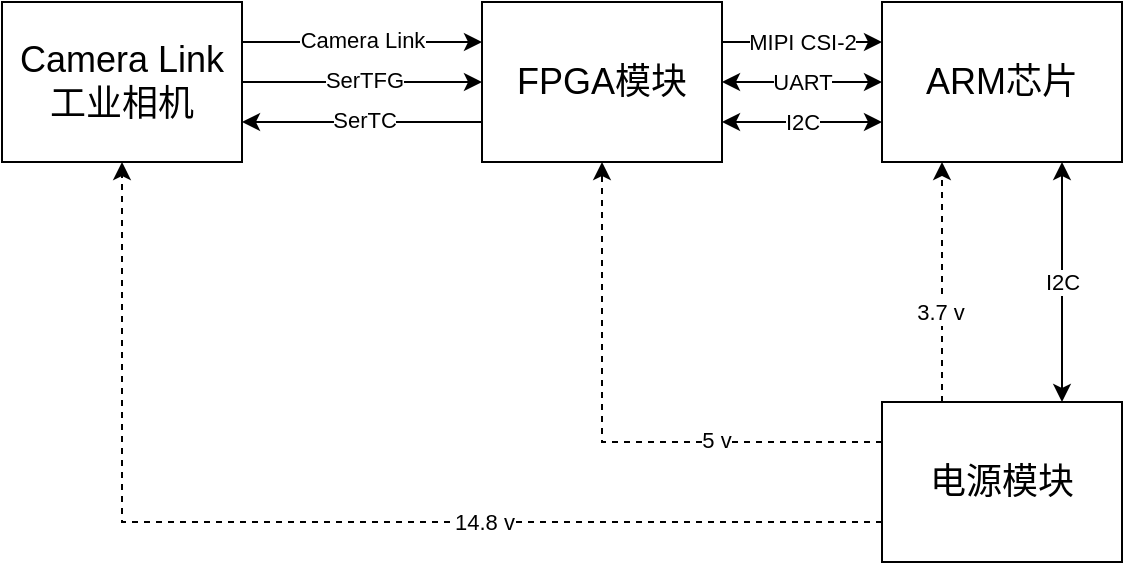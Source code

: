 <mxfile version="22.1.18" type="device">
  <diagram name="第 1 页" id="6N1svrBOfLpJr7WaQpLA">
    <mxGraphModel dx="482" dy="278" grid="1" gridSize="10" guides="1" tooltips="1" connect="1" arrows="1" fold="1" page="1" pageScale="1" pageWidth="827" pageHeight="1169" math="0" shadow="0">
      <root>
        <mxCell id="0" />
        <mxCell id="1" parent="0" />
        <mxCell id="ZT1qRcPHLRzXm8jYLV9V-3" style="edgeStyle=orthogonalEdgeStyle;rounded=0;orthogonalLoop=1;jettySize=auto;html=1;exitX=1;exitY=0.25;exitDx=0;exitDy=0;entryX=0;entryY=0.25;entryDx=0;entryDy=0;" parent="1" source="ZT1qRcPHLRzXm8jYLV9V-1" target="ZT1qRcPHLRzXm8jYLV9V-2" edge="1">
          <mxGeometry relative="1" as="geometry" />
        </mxCell>
        <mxCell id="ZT1qRcPHLRzXm8jYLV9V-8" value="Camera Link" style="edgeLabel;html=1;align=center;verticalAlign=middle;resizable=0;points=[];" parent="ZT1qRcPHLRzXm8jYLV9V-3" vertex="1" connectable="0">
          <mxGeometry x="0.001" y="1" relative="1" as="geometry">
            <mxPoint as="offset" />
          </mxGeometry>
        </mxCell>
        <mxCell id="ZT1qRcPHLRzXm8jYLV9V-1" value="&lt;font style=&quot;font-size: 18px;&quot;&gt;Camera Link&lt;br&gt;工业相机&lt;/font&gt;" style="rounded=0;whiteSpace=wrap;html=1;" parent="1" vertex="1">
          <mxGeometry x="120" y="40" width="120" height="80" as="geometry" />
        </mxCell>
        <mxCell id="ZT1qRcPHLRzXm8jYLV9V-2" value="&lt;span style=&quot;font-size: 18px;&quot;&gt;FPGA模块&lt;br&gt;&lt;/span&gt;" style="rounded=0;whiteSpace=wrap;html=1;" parent="1" vertex="1">
          <mxGeometry x="360" y="40" width="120" height="80" as="geometry" />
        </mxCell>
        <mxCell id="ZT1qRcPHLRzXm8jYLV9V-4" value="&lt;span style=&quot;font-size: 18px;&quot;&gt;ARM芯片&lt;br&gt;&lt;/span&gt;" style="rounded=0;whiteSpace=wrap;html=1;" parent="1" vertex="1">
          <mxGeometry x="560" y="40" width="120" height="80" as="geometry" />
        </mxCell>
        <mxCell id="ZT1qRcPHLRzXm8jYLV9V-7" value="" style="endArrow=classic;startArrow=none;html=1;rounded=0;exitX=1;exitY=0.5;exitDx=0;exitDy=0;entryX=0;entryY=0.5;entryDx=0;entryDy=0;startFill=0;" parent="1" source="ZT1qRcPHLRzXm8jYLV9V-1" target="ZT1qRcPHLRzXm8jYLV9V-2" edge="1">
          <mxGeometry width="50" height="50" relative="1" as="geometry">
            <mxPoint x="370" y="100" as="sourcePoint" />
            <mxPoint x="420" y="50" as="targetPoint" />
          </mxGeometry>
        </mxCell>
        <mxCell id="ZT1qRcPHLRzXm8jYLV9V-9" value="SerTFG" style="edgeLabel;html=1;align=center;verticalAlign=middle;resizable=0;points=[];" parent="ZT1qRcPHLRzXm8jYLV9V-7" vertex="1" connectable="0">
          <mxGeometry x="0.006" y="1" relative="1" as="geometry">
            <mxPoint as="offset" />
          </mxGeometry>
        </mxCell>
        <mxCell id="ZT1qRcPHLRzXm8jYLV9V-13" style="edgeStyle=orthogonalEdgeStyle;rounded=0;orthogonalLoop=1;jettySize=auto;html=1;entryX=0.5;entryY=1;entryDx=0;entryDy=0;exitX=0;exitY=0.75;exitDx=0;exitDy=0;dashed=1;" parent="1" source="ZT1qRcPHLRzXm8jYLV9V-12" target="ZT1qRcPHLRzXm8jYLV9V-1" edge="1">
          <mxGeometry relative="1" as="geometry" />
        </mxCell>
        <mxCell id="ZT1qRcPHLRzXm8jYLV9V-19" value="14.8 v" style="edgeLabel;html=1;align=center;verticalAlign=middle;resizable=0;points=[];" parent="ZT1qRcPHLRzXm8jYLV9V-13" vertex="1" connectable="0">
          <mxGeometry x="-0.287" relative="1" as="geometry">
            <mxPoint as="offset" />
          </mxGeometry>
        </mxCell>
        <mxCell id="ZT1qRcPHLRzXm8jYLV9V-14" style="edgeStyle=orthogonalEdgeStyle;rounded=0;orthogonalLoop=1;jettySize=auto;html=1;exitX=0.25;exitY=0;exitDx=0;exitDy=0;entryX=0.25;entryY=1;entryDx=0;entryDy=0;dashed=1;" parent="1" source="ZT1qRcPHLRzXm8jYLV9V-12" target="ZT1qRcPHLRzXm8jYLV9V-4" edge="1">
          <mxGeometry relative="1" as="geometry" />
        </mxCell>
        <mxCell id="ZT1qRcPHLRzXm8jYLV9V-21" value="3.7 v" style="edgeLabel;html=1;align=center;verticalAlign=middle;resizable=0;points=[];" parent="ZT1qRcPHLRzXm8jYLV9V-14" vertex="1" connectable="0">
          <mxGeometry x="-0.24" y="1" relative="1" as="geometry">
            <mxPoint as="offset" />
          </mxGeometry>
        </mxCell>
        <mxCell id="ZT1qRcPHLRzXm8jYLV9V-15" style="edgeStyle=orthogonalEdgeStyle;rounded=0;orthogonalLoop=1;jettySize=auto;html=1;exitX=0;exitY=0.25;exitDx=0;exitDy=0;entryX=0.5;entryY=1;entryDx=0;entryDy=0;dashed=1;" parent="1" source="ZT1qRcPHLRzXm8jYLV9V-12" target="ZT1qRcPHLRzXm8jYLV9V-2" edge="1">
          <mxGeometry relative="1" as="geometry" />
        </mxCell>
        <mxCell id="ZT1qRcPHLRzXm8jYLV9V-20" value="5 v" style="edgeLabel;html=1;align=center;verticalAlign=middle;resizable=0;points=[];" parent="ZT1qRcPHLRzXm8jYLV9V-15" vertex="1" connectable="0">
          <mxGeometry x="-0.406" y="-1" relative="1" as="geometry">
            <mxPoint as="offset" />
          </mxGeometry>
        </mxCell>
        <mxCell id="ZT1qRcPHLRzXm8jYLV9V-12" value="&lt;span style=&quot;font-size: 18px;&quot;&gt;电源模块&lt;br&gt;&lt;/span&gt;" style="rounded=0;whiteSpace=wrap;html=1;" parent="1" vertex="1">
          <mxGeometry x="560" y="240" width="120" height="80" as="geometry" />
        </mxCell>
        <mxCell id="ZT1qRcPHLRzXm8jYLV9V-17" value="" style="endArrow=classic;startArrow=classic;html=1;rounded=0;exitX=0.75;exitY=0;exitDx=0;exitDy=0;entryX=0.75;entryY=1;entryDx=0;entryDy=0;" parent="1" source="ZT1qRcPHLRzXm8jYLV9V-12" target="ZT1qRcPHLRzXm8jYLV9V-4" edge="1">
          <mxGeometry width="50" height="50" relative="1" as="geometry">
            <mxPoint x="570" y="160" as="sourcePoint" />
            <mxPoint x="620" y="110" as="targetPoint" />
          </mxGeometry>
        </mxCell>
        <mxCell id="ZT1qRcPHLRzXm8jYLV9V-18" value="I2C" style="edgeLabel;html=1;align=center;verticalAlign=middle;resizable=0;points=[];" parent="ZT1qRcPHLRzXm8jYLV9V-17" vertex="1" connectable="0">
          <mxGeometry x="0.006" relative="1" as="geometry">
            <mxPoint as="offset" />
          </mxGeometry>
        </mxCell>
        <mxCell id="7aH9rYMcOAkD1VmlwT8s-2" value="" style="endArrow=classic;html=1;rounded=0;exitX=1;exitY=0.25;exitDx=0;exitDy=0;entryX=0;entryY=0.25;entryDx=0;entryDy=0;" parent="1" source="ZT1qRcPHLRzXm8jYLV9V-2" target="ZT1qRcPHLRzXm8jYLV9V-4" edge="1">
          <mxGeometry width="50" height="50" relative="1" as="geometry">
            <mxPoint x="550" y="100" as="sourcePoint" />
            <mxPoint x="600" y="50" as="targetPoint" />
          </mxGeometry>
        </mxCell>
        <mxCell id="7aH9rYMcOAkD1VmlwT8s-9" value="MIPI CSI-2" style="edgeLabel;html=1;align=center;verticalAlign=middle;resizable=0;points=[];" parent="7aH9rYMcOAkD1VmlwT8s-2" vertex="1" connectable="0">
          <mxGeometry x="-0.018" relative="1" as="geometry">
            <mxPoint as="offset" />
          </mxGeometry>
        </mxCell>
        <mxCell id="7aH9rYMcOAkD1VmlwT8s-3" value="" style="endArrow=classic;startArrow=classic;html=1;rounded=0;exitX=1;exitY=0.5;exitDx=0;exitDy=0;entryX=0;entryY=0.5;entryDx=0;entryDy=0;" parent="1" source="ZT1qRcPHLRzXm8jYLV9V-2" target="ZT1qRcPHLRzXm8jYLV9V-4" edge="1">
          <mxGeometry width="50" height="50" relative="1" as="geometry">
            <mxPoint x="550" y="100" as="sourcePoint" />
            <mxPoint x="600" y="50" as="targetPoint" />
          </mxGeometry>
        </mxCell>
        <mxCell id="7aH9rYMcOAkD1VmlwT8s-10" value="UART" style="edgeLabel;html=1;align=center;verticalAlign=middle;resizable=0;points=[];" parent="7aH9rYMcOAkD1VmlwT8s-3" vertex="1" connectable="0">
          <mxGeometry x="0.001" relative="1" as="geometry">
            <mxPoint as="offset" />
          </mxGeometry>
        </mxCell>
        <mxCell id="7aH9rYMcOAkD1VmlwT8s-8" value="" style="endArrow=classic;startArrow=classic;html=1;rounded=0;exitX=1;exitY=0.75;exitDx=0;exitDy=0;entryX=0;entryY=0.75;entryDx=0;entryDy=0;" parent="1" source="ZT1qRcPHLRzXm8jYLV9V-2" target="ZT1qRcPHLRzXm8jYLV9V-4" edge="1">
          <mxGeometry width="50" height="50" relative="1" as="geometry">
            <mxPoint x="550" y="100" as="sourcePoint" />
            <mxPoint x="600" y="50" as="targetPoint" />
          </mxGeometry>
        </mxCell>
        <mxCell id="7aH9rYMcOAkD1VmlwT8s-11" value="I2C" style="edgeLabel;html=1;align=center;verticalAlign=middle;resizable=0;points=[];" parent="7aH9rYMcOAkD1VmlwT8s-8" vertex="1" connectable="0">
          <mxGeometry x="-0.009" relative="1" as="geometry">
            <mxPoint as="offset" />
          </mxGeometry>
        </mxCell>
        <mxCell id="Cb81U3SbjFC07fnndn6H-1" value="" style="endArrow=none;startArrow=classic;html=1;rounded=0;exitX=1;exitY=0.75;exitDx=0;exitDy=0;entryX=0;entryY=0.75;entryDx=0;entryDy=0;startFill=1;endFill=0;" edge="1" parent="1" source="ZT1qRcPHLRzXm8jYLV9V-1" target="ZT1qRcPHLRzXm8jYLV9V-2">
          <mxGeometry width="50" height="50" relative="1" as="geometry">
            <mxPoint x="250" y="100" as="sourcePoint" />
            <mxPoint x="370" y="100" as="targetPoint" />
          </mxGeometry>
        </mxCell>
        <mxCell id="Cb81U3SbjFC07fnndn6H-2" value="SerTC" style="edgeLabel;html=1;align=center;verticalAlign=middle;resizable=0;points=[];" vertex="1" connectable="0" parent="Cb81U3SbjFC07fnndn6H-1">
          <mxGeometry x="0.006" y="1" relative="1" as="geometry">
            <mxPoint as="offset" />
          </mxGeometry>
        </mxCell>
      </root>
    </mxGraphModel>
  </diagram>
</mxfile>
